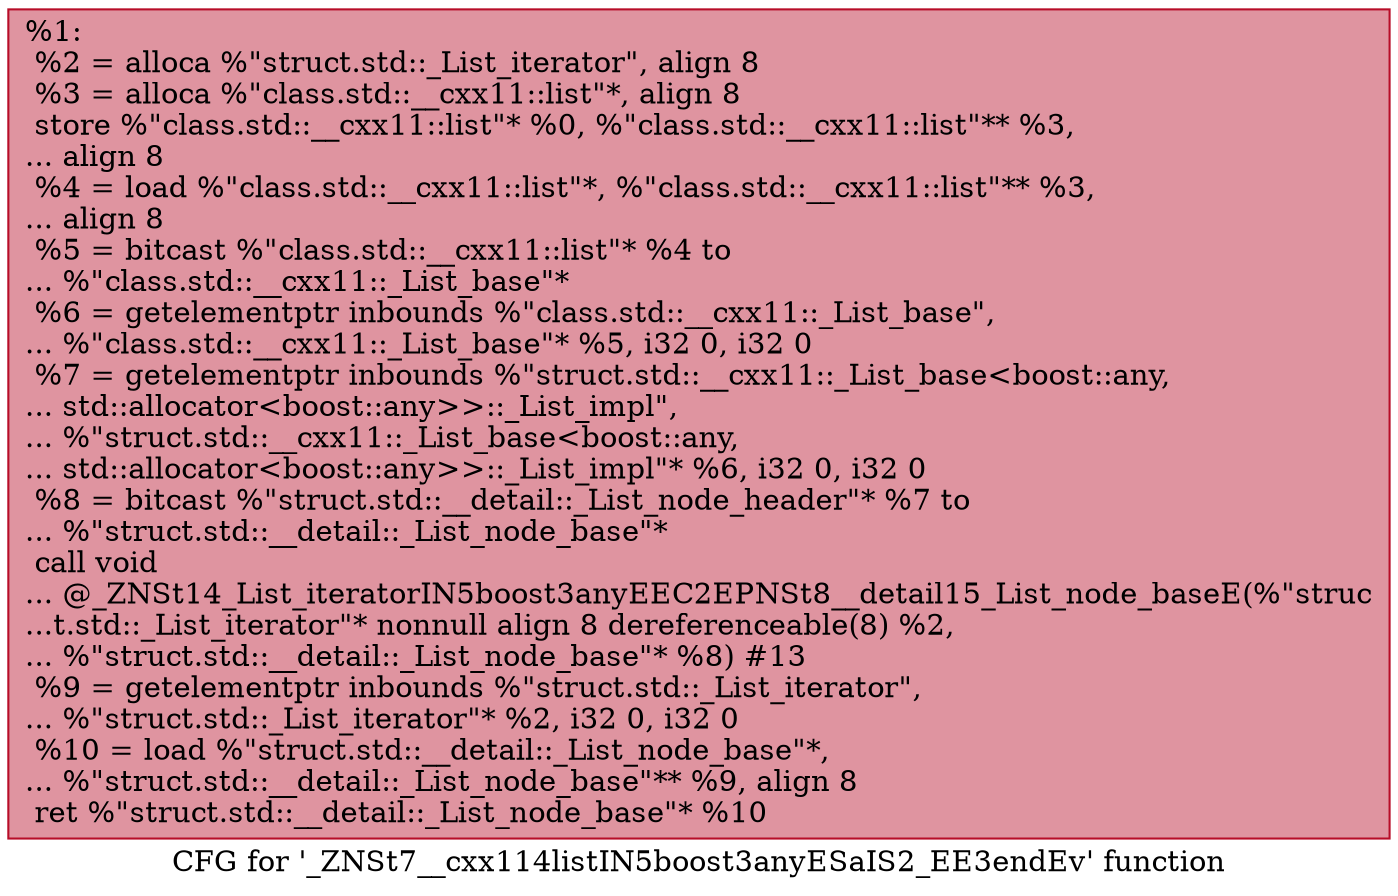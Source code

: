 digraph "CFG for '_ZNSt7__cxx114listIN5boost3anyESaIS2_EE3endEv' function" {
	label="CFG for '_ZNSt7__cxx114listIN5boost3anyESaIS2_EE3endEv' function";

	Node0x55dea68994a0 [shape=record,color="#b70d28ff", style=filled, fillcolor="#b70d2870",label="{%1:\l  %2 = alloca %\"struct.std::_List_iterator\", align 8\l  %3 = alloca %\"class.std::__cxx11::list\"*, align 8\l  store %\"class.std::__cxx11::list\"* %0, %\"class.std::__cxx11::list\"** %3,\l... align 8\l  %4 = load %\"class.std::__cxx11::list\"*, %\"class.std::__cxx11::list\"** %3,\l... align 8\l  %5 = bitcast %\"class.std::__cxx11::list\"* %4 to\l... %\"class.std::__cxx11::_List_base\"*\l  %6 = getelementptr inbounds %\"class.std::__cxx11::_List_base\",\l... %\"class.std::__cxx11::_List_base\"* %5, i32 0, i32 0\l  %7 = getelementptr inbounds %\"struct.std::__cxx11::_List_base\<boost::any,\l... std::allocator\<boost::any\>\>::_List_impl\",\l... %\"struct.std::__cxx11::_List_base\<boost::any,\l... std::allocator\<boost::any\>\>::_List_impl\"* %6, i32 0, i32 0\l  %8 = bitcast %\"struct.std::__detail::_List_node_header\"* %7 to\l... %\"struct.std::__detail::_List_node_base\"*\l  call void\l... @_ZNSt14_List_iteratorIN5boost3anyEEC2EPNSt8__detail15_List_node_baseE(%\"struc\l...t.std::_List_iterator\"* nonnull align 8 dereferenceable(8) %2,\l... %\"struct.std::__detail::_List_node_base\"* %8) #13\l  %9 = getelementptr inbounds %\"struct.std::_List_iterator\",\l... %\"struct.std::_List_iterator\"* %2, i32 0, i32 0\l  %10 = load %\"struct.std::__detail::_List_node_base\"*,\l... %\"struct.std::__detail::_List_node_base\"** %9, align 8\l  ret %\"struct.std::__detail::_List_node_base\"* %10\l}"];
}
